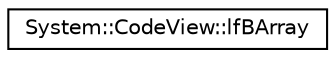 digraph G
{
  edge [fontname="Helvetica",fontsize="10",labelfontname="Helvetica",labelfontsize="10"];
  node [fontname="Helvetica",fontsize="10",shape=record];
  rankdir="LR";
  Node1 [label="System::CodeView::lfBArray",height=0.2,width=0.4,color="black", fillcolor="white", style="filled",URL="$struct_system_1_1_code_view_1_1lf_b_array.html"];
}
